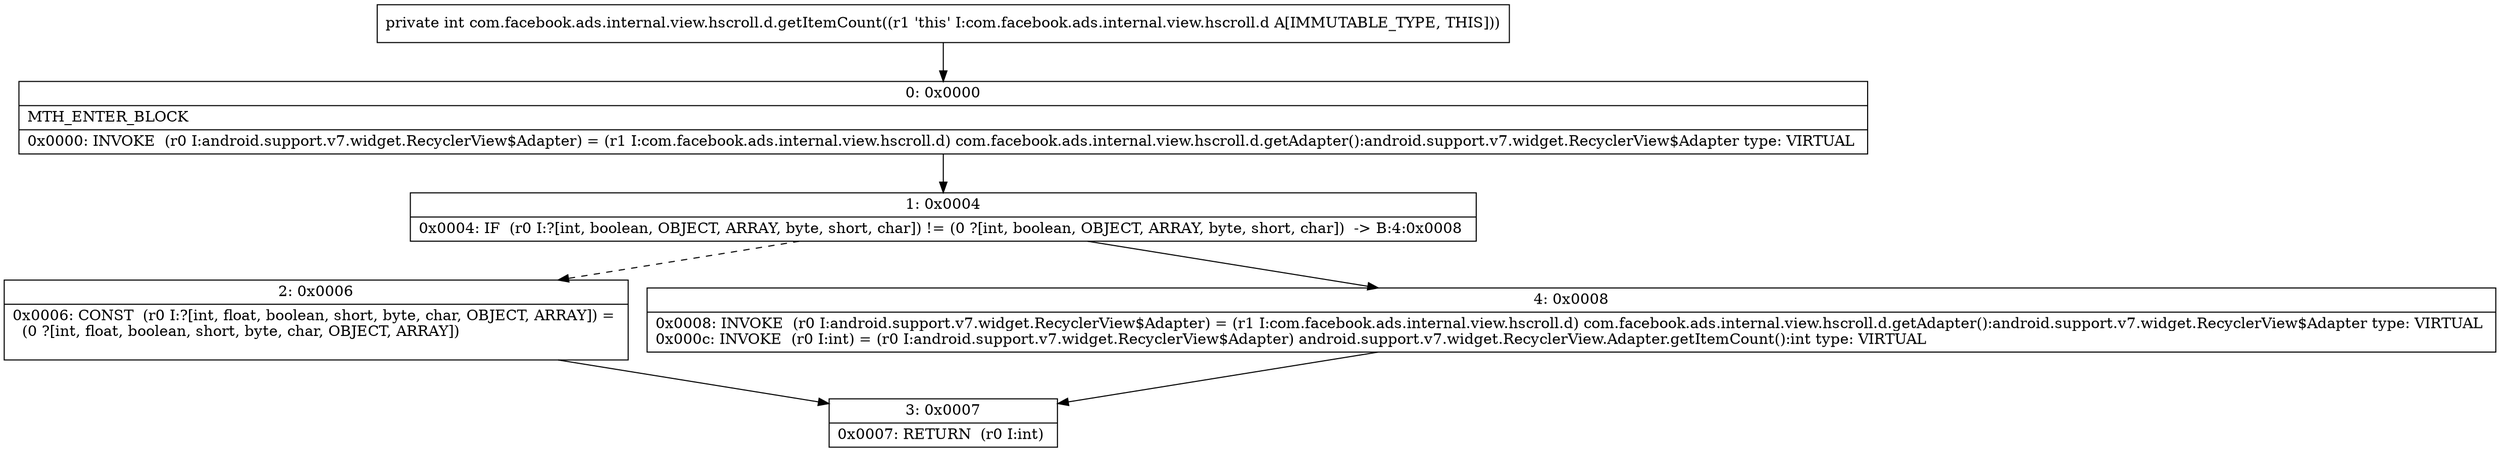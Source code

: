 digraph "CFG forcom.facebook.ads.internal.view.hscroll.d.getItemCount()I" {
Node_0 [shape=record,label="{0\:\ 0x0000|MTH_ENTER_BLOCK\l|0x0000: INVOKE  (r0 I:android.support.v7.widget.RecyclerView$Adapter) = (r1 I:com.facebook.ads.internal.view.hscroll.d) com.facebook.ads.internal.view.hscroll.d.getAdapter():android.support.v7.widget.RecyclerView$Adapter type: VIRTUAL \l}"];
Node_1 [shape=record,label="{1\:\ 0x0004|0x0004: IF  (r0 I:?[int, boolean, OBJECT, ARRAY, byte, short, char]) != (0 ?[int, boolean, OBJECT, ARRAY, byte, short, char])  \-\> B:4:0x0008 \l}"];
Node_2 [shape=record,label="{2\:\ 0x0006|0x0006: CONST  (r0 I:?[int, float, boolean, short, byte, char, OBJECT, ARRAY]) = \l  (0 ?[int, float, boolean, short, byte, char, OBJECT, ARRAY])\l \l}"];
Node_3 [shape=record,label="{3\:\ 0x0007|0x0007: RETURN  (r0 I:int) \l}"];
Node_4 [shape=record,label="{4\:\ 0x0008|0x0008: INVOKE  (r0 I:android.support.v7.widget.RecyclerView$Adapter) = (r1 I:com.facebook.ads.internal.view.hscroll.d) com.facebook.ads.internal.view.hscroll.d.getAdapter():android.support.v7.widget.RecyclerView$Adapter type: VIRTUAL \l0x000c: INVOKE  (r0 I:int) = (r0 I:android.support.v7.widget.RecyclerView$Adapter) android.support.v7.widget.RecyclerView.Adapter.getItemCount():int type: VIRTUAL \l}"];
MethodNode[shape=record,label="{private int com.facebook.ads.internal.view.hscroll.d.getItemCount((r1 'this' I:com.facebook.ads.internal.view.hscroll.d A[IMMUTABLE_TYPE, THIS])) }"];
MethodNode -> Node_0;
Node_0 -> Node_1;
Node_1 -> Node_2[style=dashed];
Node_1 -> Node_4;
Node_2 -> Node_3;
Node_4 -> Node_3;
}

